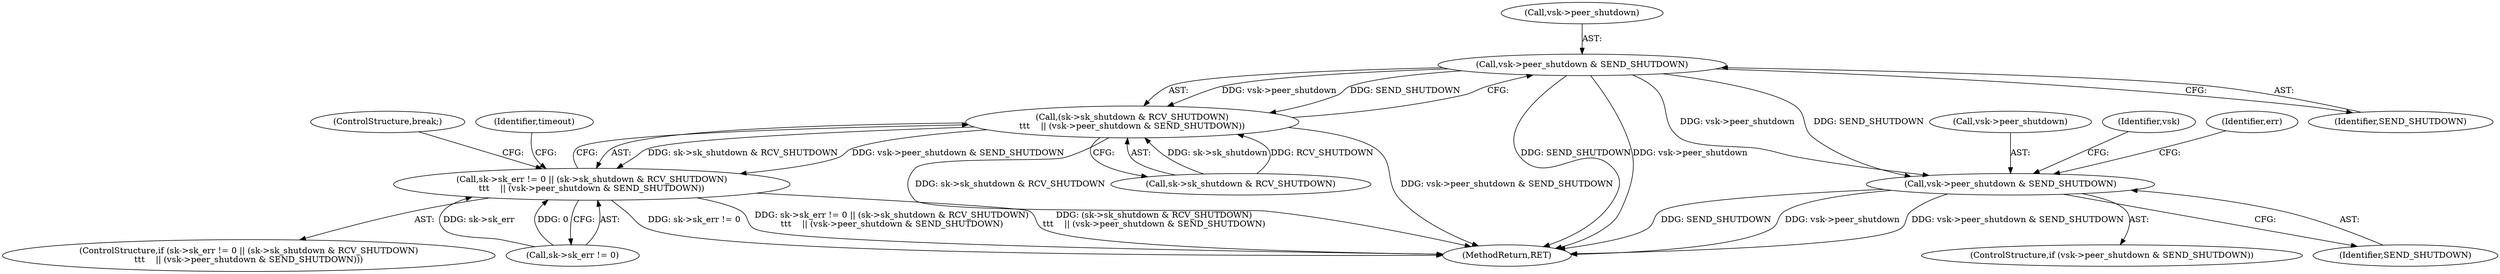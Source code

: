 digraph "0_linux_d5e0d0f607a7a029c6563a0470d88255c89a8d11@pointer" {
"1000344" [label="(Call,vsk->peer_shutdown & SEND_SHUTDOWN)"];
"1000338" [label="(Call,(sk->sk_shutdown & RCV_SHUTDOWN)\n\t\t\t    || (vsk->peer_shutdown & SEND_SHUTDOWN))"];
"1000332" [label="(Call,sk->sk_err != 0 || (sk->sk_shutdown & RCV_SHUTDOWN)\n\t\t\t    || (vsk->peer_shutdown & SEND_SHUTDOWN))"];
"1000439" [label="(Call,vsk->peer_shutdown & SEND_SHUTDOWN)"];
"1000345" [label="(Call,vsk->peer_shutdown)"];
"1000350" [label="(ControlStructure,break;)"];
"1000338" [label="(Call,(sk->sk_shutdown & RCV_SHUTDOWN)\n\t\t\t    || (vsk->peer_shutdown & SEND_SHUTDOWN))"];
"1000438" [label="(ControlStructure,if (vsk->peer_shutdown & SEND_SHUTDOWN))"];
"1000440" [label="(Call,vsk->peer_shutdown)"];
"1000333" [label="(Call,sk->sk_err != 0)"];
"1000448" [label="(Identifier,vsk)"];
"1000439" [label="(Call,vsk->peer_shutdown & SEND_SHUTDOWN)"];
"1000353" [label="(Identifier,timeout)"];
"1000348" [label="(Identifier,SEND_SHUTDOWN)"];
"1000443" [label="(Identifier,SEND_SHUTDOWN)"];
"1000332" [label="(Call,sk->sk_err != 0 || (sk->sk_shutdown & RCV_SHUTDOWN)\n\t\t\t    || (vsk->peer_shutdown & SEND_SHUTDOWN))"];
"1000462" [label="(Identifier,err)"];
"1000339" [label="(Call,sk->sk_shutdown & RCV_SHUTDOWN)"];
"1000344" [label="(Call,vsk->peer_shutdown & SEND_SHUTDOWN)"];
"1000331" [label="(ControlStructure,if (sk->sk_err != 0 || (sk->sk_shutdown & RCV_SHUTDOWN)\n\t\t\t    || (vsk->peer_shutdown & SEND_SHUTDOWN)))"];
"1000475" [label="(MethodReturn,RET)"];
"1000344" -> "1000338"  [label="AST: "];
"1000344" -> "1000348"  [label="CFG: "];
"1000345" -> "1000344"  [label="AST: "];
"1000348" -> "1000344"  [label="AST: "];
"1000338" -> "1000344"  [label="CFG: "];
"1000344" -> "1000475"  [label="DDG: SEND_SHUTDOWN"];
"1000344" -> "1000475"  [label="DDG: vsk->peer_shutdown"];
"1000344" -> "1000338"  [label="DDG: vsk->peer_shutdown"];
"1000344" -> "1000338"  [label="DDG: SEND_SHUTDOWN"];
"1000344" -> "1000439"  [label="DDG: vsk->peer_shutdown"];
"1000344" -> "1000439"  [label="DDG: SEND_SHUTDOWN"];
"1000338" -> "1000332"  [label="AST: "];
"1000338" -> "1000339"  [label="CFG: "];
"1000339" -> "1000338"  [label="AST: "];
"1000332" -> "1000338"  [label="CFG: "];
"1000338" -> "1000475"  [label="DDG: sk->sk_shutdown & RCV_SHUTDOWN"];
"1000338" -> "1000475"  [label="DDG: vsk->peer_shutdown & SEND_SHUTDOWN"];
"1000338" -> "1000332"  [label="DDG: sk->sk_shutdown & RCV_SHUTDOWN"];
"1000338" -> "1000332"  [label="DDG: vsk->peer_shutdown & SEND_SHUTDOWN"];
"1000339" -> "1000338"  [label="DDG: sk->sk_shutdown"];
"1000339" -> "1000338"  [label="DDG: RCV_SHUTDOWN"];
"1000332" -> "1000331"  [label="AST: "];
"1000332" -> "1000333"  [label="CFG: "];
"1000333" -> "1000332"  [label="AST: "];
"1000350" -> "1000332"  [label="CFG: "];
"1000353" -> "1000332"  [label="CFG: "];
"1000332" -> "1000475"  [label="DDG: sk->sk_err != 0"];
"1000332" -> "1000475"  [label="DDG: sk->sk_err != 0 || (sk->sk_shutdown & RCV_SHUTDOWN)\n\t\t\t    || (vsk->peer_shutdown & SEND_SHUTDOWN)"];
"1000332" -> "1000475"  [label="DDG: (sk->sk_shutdown & RCV_SHUTDOWN)\n\t\t\t    || (vsk->peer_shutdown & SEND_SHUTDOWN)"];
"1000333" -> "1000332"  [label="DDG: sk->sk_err"];
"1000333" -> "1000332"  [label="DDG: 0"];
"1000439" -> "1000438"  [label="AST: "];
"1000439" -> "1000443"  [label="CFG: "];
"1000440" -> "1000439"  [label="AST: "];
"1000443" -> "1000439"  [label="AST: "];
"1000448" -> "1000439"  [label="CFG: "];
"1000462" -> "1000439"  [label="CFG: "];
"1000439" -> "1000475"  [label="DDG: SEND_SHUTDOWN"];
"1000439" -> "1000475"  [label="DDG: vsk->peer_shutdown"];
"1000439" -> "1000475"  [label="DDG: vsk->peer_shutdown & SEND_SHUTDOWN"];
}
